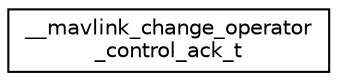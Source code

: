 digraph "Graphical Class Hierarchy"
{
 // INTERACTIVE_SVG=YES
  edge [fontname="Helvetica",fontsize="10",labelfontname="Helvetica",labelfontsize="10"];
  node [fontname="Helvetica",fontsize="10",shape=record];
  rankdir="LR";
  Node1 [label="__mavlink_change_operator\l_control_ack_t",height=0.2,width=0.4,color="black", fillcolor="white", style="filled",URL="$struct____mavlink__change__operator__control__ack__t.html"];
}
